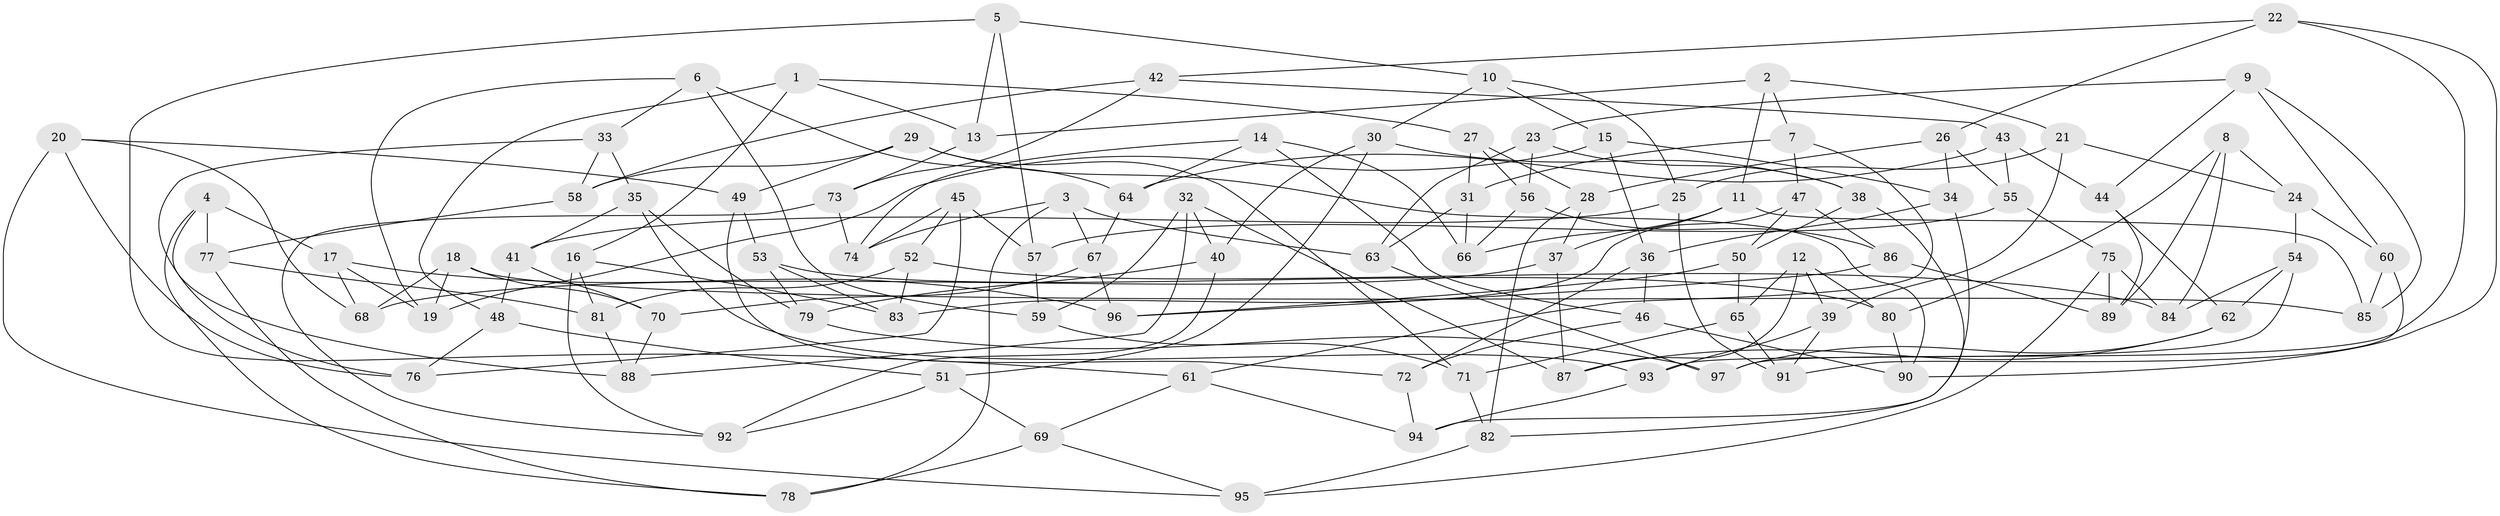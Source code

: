 // Generated by graph-tools (version 1.1) at 2025/03/03/09/25 03:03:01]
// undirected, 97 vertices, 194 edges
graph export_dot {
graph [start="1"]
  node [color=gray90,style=filled];
  1;
  2;
  3;
  4;
  5;
  6;
  7;
  8;
  9;
  10;
  11;
  12;
  13;
  14;
  15;
  16;
  17;
  18;
  19;
  20;
  21;
  22;
  23;
  24;
  25;
  26;
  27;
  28;
  29;
  30;
  31;
  32;
  33;
  34;
  35;
  36;
  37;
  38;
  39;
  40;
  41;
  42;
  43;
  44;
  45;
  46;
  47;
  48;
  49;
  50;
  51;
  52;
  53;
  54;
  55;
  56;
  57;
  58;
  59;
  60;
  61;
  62;
  63;
  64;
  65;
  66;
  67;
  68;
  69;
  70;
  71;
  72;
  73;
  74;
  75;
  76;
  77;
  78;
  79;
  80;
  81;
  82;
  83;
  84;
  85;
  86;
  87;
  88;
  89;
  90;
  91;
  92;
  93;
  94;
  95;
  96;
  97;
  1 -- 27;
  1 -- 48;
  1 -- 13;
  1 -- 16;
  2 -- 11;
  2 -- 13;
  2 -- 7;
  2 -- 21;
  3 -- 74;
  3 -- 63;
  3 -- 78;
  3 -- 67;
  4 -- 17;
  4 -- 76;
  4 -- 78;
  4 -- 77;
  5 -- 13;
  5 -- 61;
  5 -- 57;
  5 -- 10;
  6 -- 59;
  6 -- 33;
  6 -- 19;
  6 -- 64;
  7 -- 61;
  7 -- 47;
  7 -- 31;
  8 -- 89;
  8 -- 80;
  8 -- 24;
  8 -- 84;
  9 -- 23;
  9 -- 44;
  9 -- 60;
  9 -- 85;
  10 -- 25;
  10 -- 15;
  10 -- 30;
  11 -- 37;
  11 -- 85;
  11 -- 66;
  12 -- 39;
  12 -- 65;
  12 -- 80;
  12 -- 87;
  13 -- 73;
  14 -- 64;
  14 -- 74;
  14 -- 66;
  14 -- 46;
  15 -- 36;
  15 -- 19;
  15 -- 34;
  16 -- 92;
  16 -- 81;
  16 -- 83;
  17 -- 19;
  17 -- 96;
  17 -- 68;
  18 -- 68;
  18 -- 70;
  18 -- 85;
  18 -- 19;
  20 -- 76;
  20 -- 68;
  20 -- 49;
  20 -- 95;
  21 -- 39;
  21 -- 24;
  21 -- 25;
  22 -- 90;
  22 -- 42;
  22 -- 26;
  22 -- 97;
  23 -- 56;
  23 -- 63;
  23 -- 38;
  24 -- 60;
  24 -- 54;
  25 -- 91;
  25 -- 41;
  26 -- 34;
  26 -- 28;
  26 -- 55;
  27 -- 28;
  27 -- 56;
  27 -- 31;
  28 -- 37;
  28 -- 82;
  29 -- 71;
  29 -- 49;
  29 -- 90;
  29 -- 58;
  30 -- 51;
  30 -- 40;
  30 -- 38;
  31 -- 66;
  31 -- 63;
  32 -- 59;
  32 -- 88;
  32 -- 87;
  32 -- 40;
  33 -- 88;
  33 -- 35;
  33 -- 58;
  34 -- 36;
  34 -- 94;
  35 -- 79;
  35 -- 41;
  35 -- 93;
  36 -- 72;
  36 -- 46;
  37 -- 68;
  37 -- 87;
  38 -- 50;
  38 -- 82;
  39 -- 91;
  39 -- 93;
  40 -- 92;
  40 -- 79;
  41 -- 48;
  41 -- 70;
  42 -- 43;
  42 -- 58;
  42 -- 73;
  43 -- 44;
  43 -- 55;
  43 -- 64;
  44 -- 62;
  44 -- 89;
  45 -- 57;
  45 -- 74;
  45 -- 52;
  45 -- 76;
  46 -- 90;
  46 -- 72;
  47 -- 86;
  47 -- 50;
  47 -- 83;
  48 -- 51;
  48 -- 76;
  49 -- 72;
  49 -- 53;
  50 -- 65;
  50 -- 96;
  51 -- 69;
  51 -- 92;
  52 -- 84;
  52 -- 83;
  52 -- 81;
  53 -- 80;
  53 -- 83;
  53 -- 79;
  54 -- 62;
  54 -- 93;
  54 -- 84;
  55 -- 75;
  55 -- 57;
  56 -- 86;
  56 -- 66;
  57 -- 59;
  58 -- 77;
  59 -- 71;
  60 -- 91;
  60 -- 85;
  61 -- 94;
  61 -- 69;
  62 -- 87;
  62 -- 97;
  63 -- 97;
  64 -- 67;
  65 -- 91;
  65 -- 71;
  67 -- 70;
  67 -- 96;
  69 -- 78;
  69 -- 95;
  70 -- 88;
  71 -- 82;
  72 -- 94;
  73 -- 74;
  73 -- 92;
  75 -- 84;
  75 -- 95;
  75 -- 89;
  77 -- 78;
  77 -- 81;
  79 -- 97;
  80 -- 90;
  81 -- 88;
  82 -- 95;
  86 -- 89;
  86 -- 96;
  93 -- 94;
}
